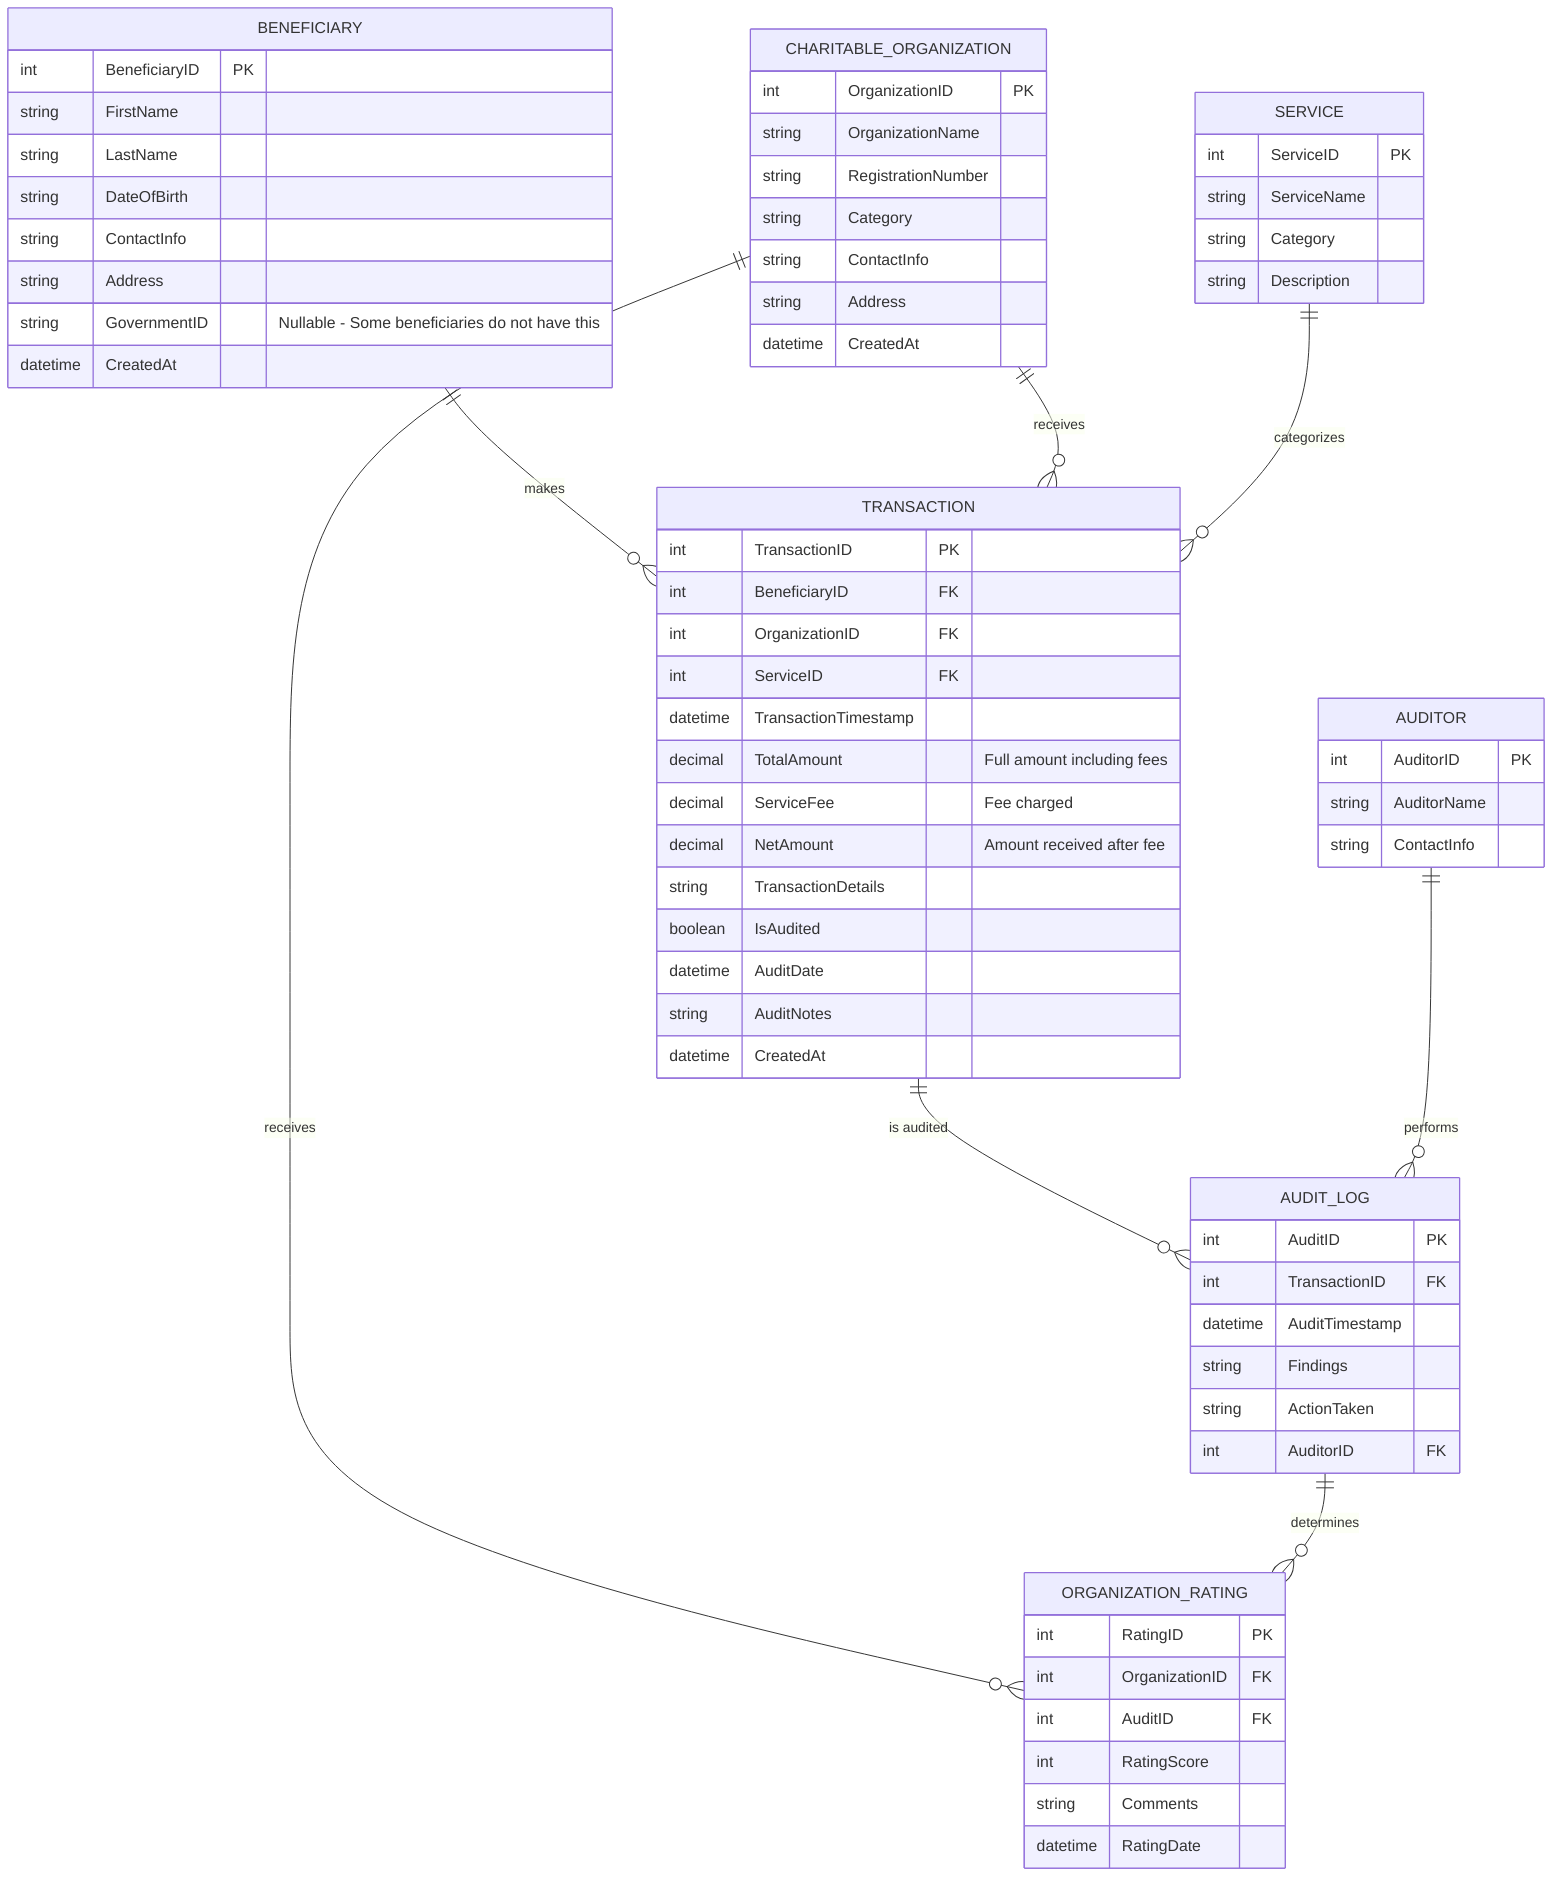 erDiagram

    BENEFICIARY {
        int BeneficiaryID PK
        string FirstName
        string LastName
        string DateOfBirth
        string ContactInfo
        string Address
        string GovernmentID "Nullable - Some beneficiaries do not have this"
        datetime CreatedAt
    }


    CHARITABLE_ORGANIZATION {
        int OrganizationID PK
        string OrganizationName
        string RegistrationNumber
        string Category
        string ContactInfo
        string Address
        datetime CreatedAt
    }


    SERVICE {
        int ServiceID PK
        string ServiceName
        string Category
        string Description
    }


    TRANSACTION {
        int TransactionID PK
        int BeneficiaryID FK
        int OrganizationID FK
        int ServiceID FK
        datetime TransactionTimestamp
        decimal TotalAmount "Full amount including fees"
        decimal ServiceFee "Fee charged"
        decimal NetAmount "Amount received after fee"
        string TransactionDetails
        boolean IsAudited
        datetime AuditDate
        string AuditNotes
        datetime CreatedAt
    }


    ORGANIZATION_RATING {
        int RatingID PK
        int OrganizationID FK
        int AuditID FK
        int RatingScore
        string Comments
        datetime RatingDate
    }


    AUDIT_LOG {
        int AuditID PK
        int TransactionID FK
        datetime AuditTimestamp
        string Findings
        string ActionTaken
        int AuditorID FK
    }


    AUDITOR {
        int AuditorID PK
        string AuditorName
        string ContactInfo
    }


    BENEFICIARY ||--o{ TRANSACTION : "makes"
    CHARITABLE_ORGANIZATION ||--o{ TRANSACTION : "receives"
    SERVICE ||--o{ TRANSACTION : "categorizes"

    CHARITABLE_ORGANIZATION ||--o{ ORGANIZATION_RATING : "receives"
    AUDIT_LOG ||--o{ ORGANIZATION_RATING : "determines"

    TRANSACTION ||--o{ AUDIT_LOG : "is audited"
    AUDITOR ||--o{ AUDIT_LOG : "performs"